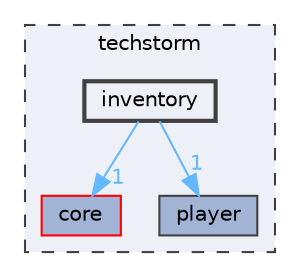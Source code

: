 digraph "techstorm/inventory"
{
 // LATEX_PDF_SIZE
  bgcolor="transparent";
  edge [fontname=Helvetica,fontsize=10,labelfontname=Helvetica,labelfontsize=10];
  node [fontname=Helvetica,fontsize=10,shape=box,height=0.2,width=0.4];
  compound=true
  subgraph clusterdir_8dd29cea68de92b9e200250b3bbc73cb {
    graph [ bgcolor="#edf0f7", pencolor="grey25", label="techstorm", fontname=Helvetica,fontsize=10 style="filled,dashed", URL="dir_8dd29cea68de92b9e200250b3bbc73cb.html",tooltip=""]
  dir_cf837ce2acd7da7bca021b6616dd34cf [label="core", fillcolor="#a2b4d6", color="red", style="filled", URL="dir_cf837ce2acd7da7bca021b6616dd34cf.html",tooltip=""];
  dir_e1b7c65f7e48ba40f74efedb6994f227 [label="player", fillcolor="#a2b4d6", color="grey25", style="filled", URL="dir_e1b7c65f7e48ba40f74efedb6994f227.html",tooltip=""];
  dir_bd2f105019c7ba9694f13c6f901e1d6b [label="inventory", fillcolor="#edf0f7", color="grey25", style="filled,bold", URL="dir_bd2f105019c7ba9694f13c6f901e1d6b.html",tooltip=""];
  }
  dir_bd2f105019c7ba9694f13c6f901e1d6b->dir_cf837ce2acd7da7bca021b6616dd34cf [headlabel="1", labeldistance=1.5 headhref="dir_000064_000024.html" href="dir_000064_000024.html" color="steelblue1" fontcolor="steelblue1"];
  dir_bd2f105019c7ba9694f13c6f901e1d6b->dir_e1b7c65f7e48ba40f74efedb6994f227 [headlabel="1", labeldistance=1.5 headhref="dir_000064_000087.html" href="dir_000064_000087.html" color="steelblue1" fontcolor="steelblue1"];
}

